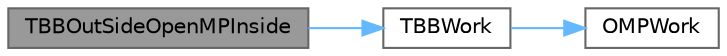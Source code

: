 digraph "TBBOutSideOpenMPInside"
{
 // LATEX_PDF_SIZE
  bgcolor="transparent";
  edge [fontname=Helvetica,fontsize=10,labelfontname=Helvetica,labelfontsize=10];
  node [fontname=Helvetica,fontsize=10,shape=box,height=0.2,width=0.4];
  rankdir="LR";
  Node1 [id="Node000001",label="TBBOutSideOpenMPInside",height=0.2,width=0.4,color="gray40", fillcolor="grey60", style="filled", fontcolor="black",tooltip=" "];
  Node1 -> Node2 [id="edge1_Node000001_Node000002",color="steelblue1",style="solid",tooltip=" "];
  Node2 [id="Node000002",label="TBBWork",height=0.2,width=0.4,color="grey40", fillcolor="white", style="filled",URL="$test__rml__mixed_8cpp.html#a2a56b72f34f034fd5203abd71bd4ba6b",tooltip=" "];
  Node2 -> Node3 [id="edge2_Node000002_Node000003",color="steelblue1",style="solid",tooltip=" "];
  Node3 [id="Node000003",label="OMPWork",height=0.2,width=0.4,color="grey40", fillcolor="white", style="filled",URL="$test__rml__mixed_8cpp.html#a1a73b109d2ae1452d04e3ac47f2bfd72",tooltip=" "];
}
